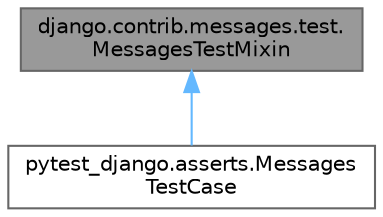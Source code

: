 digraph "django.contrib.messages.test.MessagesTestMixin"
{
 // LATEX_PDF_SIZE
  bgcolor="transparent";
  edge [fontname=Helvetica,fontsize=10,labelfontname=Helvetica,labelfontsize=10];
  node [fontname=Helvetica,fontsize=10,shape=box,height=0.2,width=0.4];
  Node1 [id="Node000001",label="django.contrib.messages.test.\lMessagesTestMixin",height=0.2,width=0.4,color="gray40", fillcolor="grey60", style="filled", fontcolor="black",tooltip=" "];
  Node1 -> Node2 [id="edge1_Node000001_Node000002",dir="back",color="steelblue1",style="solid",tooltip=" "];
  Node2 [id="Node000002",label="pytest_django.asserts.Messages\lTestCase",height=0.2,width=0.4,color="gray40", fillcolor="white", style="filled",URL="$classpytest__django_1_1asserts_1_1_messages_test_case.html",tooltip=" "];
}
